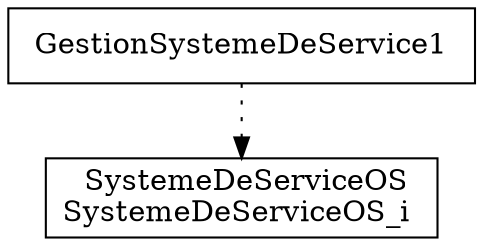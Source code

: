 digraph {
GestionSystemeDeService1 [ label=" GestionSystemeDeService1 " shape= box ]
SystemeDeServiceOS_i [ label=" SystemeDeServiceOS\nSystemeDeServiceOS_i " shape= box ]

"GestionSystemeDeService1" -> "SystemeDeServiceOS_i" [style= dotted ]
}

